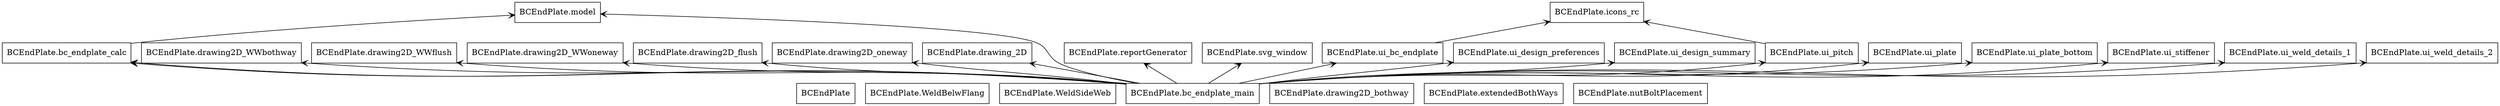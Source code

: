 digraph "packages" {
charset="utf-8"
rankdir=BT
"0" [label="BCEndPlate", shape="box"];
"1" [label="BCEndPlate.WeldBelwFlang", shape="box"];
"2" [label="BCEndPlate.WeldSideWeb", shape="box"];
"3" [label="BCEndPlate.bc_endplate_calc", shape="box"];
"4" [label="BCEndPlate.bc_endplate_main", shape="box"];
"5" [label="BCEndPlate.drawing2D_WWbothway", shape="box"];
"6" [label="BCEndPlate.drawing2D_WWflush", shape="box"];
"7" [label="BCEndPlate.drawing2D_WWoneway", shape="box"];
"8" [label="BCEndPlate.drawing2D_bothway", shape="box"];
"9" [label="BCEndPlate.drawing2D_flush", shape="box"];
"10" [label="BCEndPlate.drawing2D_oneway", shape="box"];
"11" [label="BCEndPlate.drawing_2D", shape="box"];
"12" [label="BCEndPlate.extendedBothWays", shape="box"];
"13" [label="BCEndPlate.icons_rc", shape="box"];
"14" [label="BCEndPlate.model", shape="box"];
"15" [label="BCEndPlate.nutBoltPlacement", shape="box"];
"16" [label="BCEndPlate.reportGenerator", shape="box"];
"17" [label="BCEndPlate.svg_window", shape="box"];
"18" [label="BCEndPlate.ui_bc_endplate", shape="box"];
"19" [label="BCEndPlate.ui_design_preferences", shape="box"];
"20" [label="BCEndPlate.ui_design_summary", shape="box"];
"21" [label="BCEndPlate.ui_pitch", shape="box"];
"22" [label="BCEndPlate.ui_plate", shape="box"];
"23" [label="BCEndPlate.ui_plate_bottom", shape="box"];
"24" [label="BCEndPlate.ui_stiffener", shape="box"];
"25" [label="BCEndPlate.ui_weld_details_1", shape="box"];
"26" [label="BCEndPlate.ui_weld_details_2", shape="box"];
"3" -> "14" [arrowhead="open", arrowtail="none"];
"4" -> "3" [arrowhead="open", arrowtail="none"];
"4" -> "3" [arrowhead="open", arrowtail="none"];
"4" -> "5" [arrowhead="open", arrowtail="none"];
"4" -> "6" [arrowhead="open", arrowtail="none"];
"4" -> "7" [arrowhead="open", arrowtail="none"];
"4" -> "9" [arrowhead="open", arrowtail="none"];
"4" -> "10" [arrowhead="open", arrowtail="none"];
"4" -> "11" [arrowhead="open", arrowtail="none"];
"4" -> "14" [arrowhead="open", arrowtail="none"];
"4" -> "16" [arrowhead="open", arrowtail="none"];
"4" -> "17" [arrowhead="open", arrowtail="none"];
"4" -> "18" [arrowhead="open", arrowtail="none"];
"4" -> "19" [arrowhead="open", arrowtail="none"];
"4" -> "20" [arrowhead="open", arrowtail="none"];
"4" -> "21" [arrowhead="open", arrowtail="none"];
"4" -> "22" [arrowhead="open", arrowtail="none"];
"4" -> "23" [arrowhead="open", arrowtail="none"];
"4" -> "24" [arrowhead="open", arrowtail="none"];
"4" -> "25" [arrowhead="open", arrowtail="none"];
"4" -> "26" [arrowhead="open", arrowtail="none"];
"18" -> "13" [arrowhead="open", arrowtail="none"];
"21" -> "13" [arrowhead="open", arrowtail="none"];
}
